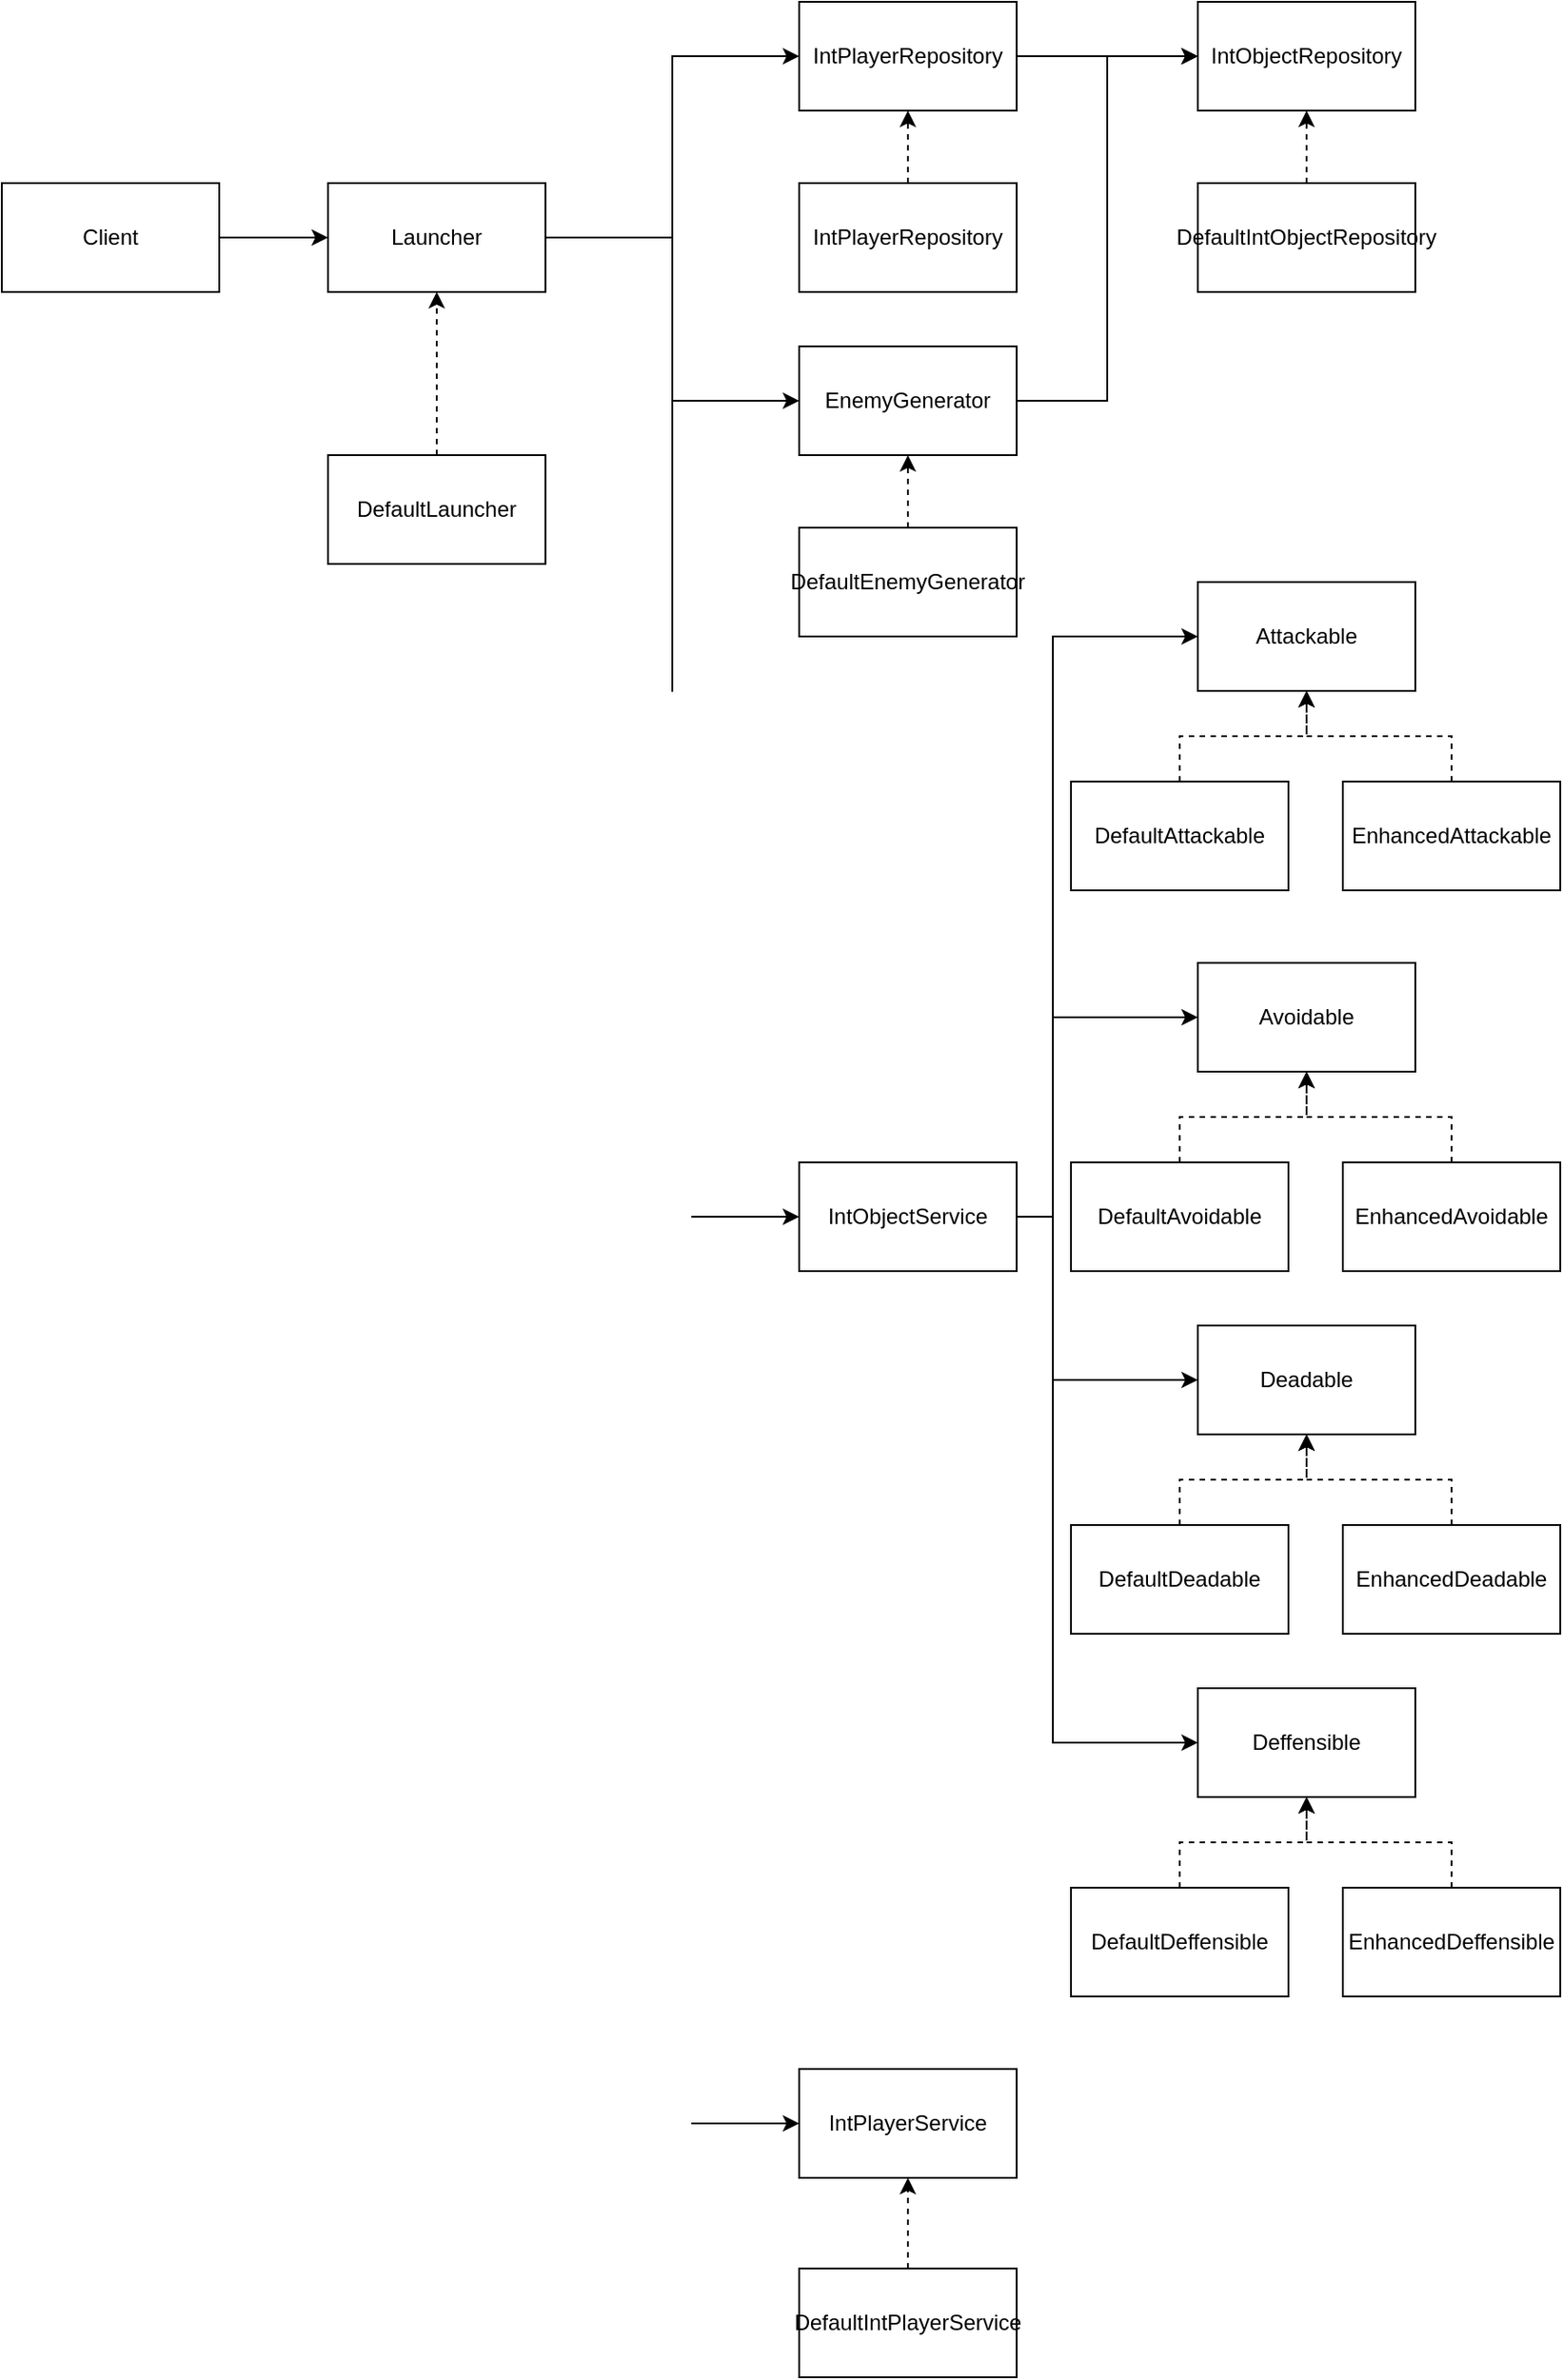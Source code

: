 <mxfile version="21.2.1" type="device">
  <diagram id="C5RBs43oDa-KdzZeNtuy" name="Page-1">
    <mxGraphModel dx="1687" dy="993" grid="1" gridSize="10" guides="1" tooltips="1" connect="1" arrows="1" fold="1" page="1" pageScale="1" pageWidth="827" pageHeight="1169" math="0" shadow="0">
      <root>
        <mxCell id="WIyWlLk6GJQsqaUBKTNV-0" />
        <mxCell id="WIyWlLk6GJQsqaUBKTNV-1" parent="WIyWlLk6GJQsqaUBKTNV-0" />
        <mxCell id="5CSAJulTpyOc8dR7FeEb-9" style="edgeStyle=orthogonalEdgeStyle;rounded=0;orthogonalLoop=1;jettySize=auto;html=1;exitX=1;exitY=0.5;exitDx=0;exitDy=0;entryX=0;entryY=0.5;entryDx=0;entryDy=0;" edge="1" parent="WIyWlLk6GJQsqaUBKTNV-1" source="5CSAJulTpyOc8dR7FeEb-0" target="5CSAJulTpyOc8dR7FeEb-8">
          <mxGeometry relative="1" as="geometry" />
        </mxCell>
        <mxCell id="5CSAJulTpyOc8dR7FeEb-10" style="edgeStyle=orthogonalEdgeStyle;rounded=0;orthogonalLoop=1;jettySize=auto;html=1;exitX=1;exitY=0.5;exitDx=0;exitDy=0;entryX=0;entryY=0.5;entryDx=0;entryDy=0;" edge="1" parent="WIyWlLk6GJQsqaUBKTNV-1" source="5CSAJulTpyOc8dR7FeEb-0" target="5CSAJulTpyOc8dR7FeEb-7">
          <mxGeometry relative="1" as="geometry" />
        </mxCell>
        <mxCell id="5CSAJulTpyOc8dR7FeEb-11" style="edgeStyle=orthogonalEdgeStyle;rounded=0;orthogonalLoop=1;jettySize=auto;html=1;entryX=0;entryY=0.5;entryDx=0;entryDy=0;" edge="1" parent="WIyWlLk6GJQsqaUBKTNV-1" source="5CSAJulTpyOc8dR7FeEb-0" target="5CSAJulTpyOc8dR7FeEb-5">
          <mxGeometry relative="1" as="geometry" />
        </mxCell>
        <mxCell id="5CSAJulTpyOc8dR7FeEb-12" style="edgeStyle=orthogonalEdgeStyle;rounded=0;orthogonalLoop=1;jettySize=auto;html=1;entryX=0;entryY=0.5;entryDx=0;entryDy=0;" edge="1" parent="WIyWlLk6GJQsqaUBKTNV-1" source="5CSAJulTpyOc8dR7FeEb-0" target="5CSAJulTpyOc8dR7FeEb-6">
          <mxGeometry relative="1" as="geometry" />
        </mxCell>
        <mxCell id="5CSAJulTpyOc8dR7FeEb-0" value="Launcher" style="rounded=0;whiteSpace=wrap;html=1;" vertex="1" parent="WIyWlLk6GJQsqaUBKTNV-1">
          <mxGeometry x="210" y="160" width="120" height="60" as="geometry" />
        </mxCell>
        <mxCell id="5CSAJulTpyOc8dR7FeEb-2" value="" style="edgeStyle=orthogonalEdgeStyle;rounded=0;orthogonalLoop=1;jettySize=auto;html=1;dashed=1;" edge="1" parent="WIyWlLk6GJQsqaUBKTNV-1" source="5CSAJulTpyOc8dR7FeEb-1" target="5CSAJulTpyOc8dR7FeEb-0">
          <mxGeometry relative="1" as="geometry" />
        </mxCell>
        <mxCell id="5CSAJulTpyOc8dR7FeEb-1" value="DefaultLauncher" style="rounded=0;whiteSpace=wrap;html=1;" vertex="1" parent="WIyWlLk6GJQsqaUBKTNV-1">
          <mxGeometry x="210" y="310" width="120" height="60" as="geometry" />
        </mxCell>
        <mxCell id="5CSAJulTpyOc8dR7FeEb-4" value="" style="edgeStyle=orthogonalEdgeStyle;rounded=0;orthogonalLoop=1;jettySize=auto;html=1;" edge="1" parent="WIyWlLk6GJQsqaUBKTNV-1" source="5CSAJulTpyOc8dR7FeEb-3" target="5CSAJulTpyOc8dR7FeEb-0">
          <mxGeometry relative="1" as="geometry" />
        </mxCell>
        <mxCell id="5CSAJulTpyOc8dR7FeEb-3" value="Client" style="rounded=0;whiteSpace=wrap;html=1;" vertex="1" parent="WIyWlLk6GJQsqaUBKTNV-1">
          <mxGeometry x="30" y="160" width="120" height="60" as="geometry" />
        </mxCell>
        <mxCell id="5CSAJulTpyOc8dR7FeEb-5" value="IntPlayerService" style="rounded=0;whiteSpace=wrap;html=1;" vertex="1" parent="WIyWlLk6GJQsqaUBKTNV-1">
          <mxGeometry x="470" y="1200" width="120" height="60" as="geometry" />
        </mxCell>
        <mxCell id="5CSAJulTpyOc8dR7FeEb-48" style="edgeStyle=orthogonalEdgeStyle;rounded=0;orthogonalLoop=1;jettySize=auto;html=1;entryX=0;entryY=0.5;entryDx=0;entryDy=0;" edge="1" parent="WIyWlLk6GJQsqaUBKTNV-1" source="5CSAJulTpyOc8dR7FeEb-6" target="5CSAJulTpyOc8dR7FeEb-15">
          <mxGeometry relative="1" as="geometry" />
        </mxCell>
        <mxCell id="5CSAJulTpyOc8dR7FeEb-6" value="IntPlayerRepository" style="rounded=0;whiteSpace=wrap;html=1;" vertex="1" parent="WIyWlLk6GJQsqaUBKTNV-1">
          <mxGeometry x="470" y="60" width="120" height="60" as="geometry" />
        </mxCell>
        <mxCell id="5CSAJulTpyOc8dR7FeEb-20" value="" style="edgeStyle=orthogonalEdgeStyle;rounded=0;orthogonalLoop=1;jettySize=auto;html=1;" edge="1" parent="WIyWlLk6GJQsqaUBKTNV-1" source="5CSAJulTpyOc8dR7FeEb-7" target="5CSAJulTpyOc8dR7FeEb-19">
          <mxGeometry relative="1" as="geometry">
            <Array as="points">
              <mxPoint x="610" y="730" />
              <mxPoint x="610" y="410" />
            </Array>
          </mxGeometry>
        </mxCell>
        <mxCell id="5CSAJulTpyOc8dR7FeEb-43" style="edgeStyle=orthogonalEdgeStyle;rounded=0;orthogonalLoop=1;jettySize=auto;html=1;entryX=0;entryY=0.5;entryDx=0;entryDy=0;exitX=1;exitY=0.5;exitDx=0;exitDy=0;" edge="1" parent="WIyWlLk6GJQsqaUBKTNV-1" source="5CSAJulTpyOc8dR7FeEb-7" target="5CSAJulTpyOc8dR7FeEb-28">
          <mxGeometry relative="1" as="geometry">
            <Array as="points">
              <mxPoint x="610" y="730" />
              <mxPoint x="610" y="620" />
            </Array>
          </mxGeometry>
        </mxCell>
        <mxCell id="5CSAJulTpyOc8dR7FeEb-44" style="edgeStyle=orthogonalEdgeStyle;rounded=0;orthogonalLoop=1;jettySize=auto;html=1;entryX=0;entryY=0.5;entryDx=0;entryDy=0;" edge="1" parent="WIyWlLk6GJQsqaUBKTNV-1" source="5CSAJulTpyOc8dR7FeEb-7" target="5CSAJulTpyOc8dR7FeEb-33">
          <mxGeometry relative="1" as="geometry">
            <Array as="points">
              <mxPoint x="610" y="730" />
              <mxPoint x="610" y="820" />
            </Array>
          </mxGeometry>
        </mxCell>
        <mxCell id="5CSAJulTpyOc8dR7FeEb-45" style="edgeStyle=orthogonalEdgeStyle;rounded=0;orthogonalLoop=1;jettySize=auto;html=1;exitX=1;exitY=0.5;exitDx=0;exitDy=0;entryX=0;entryY=0.5;entryDx=0;entryDy=0;" edge="1" parent="WIyWlLk6GJQsqaUBKTNV-1" source="5CSAJulTpyOc8dR7FeEb-7" target="5CSAJulTpyOc8dR7FeEb-38">
          <mxGeometry relative="1" as="geometry">
            <Array as="points">
              <mxPoint x="610" y="730" />
              <mxPoint x="610" y="1020" />
            </Array>
          </mxGeometry>
        </mxCell>
        <mxCell id="5CSAJulTpyOc8dR7FeEb-7" value="IntObjectService" style="rounded=0;whiteSpace=wrap;html=1;" vertex="1" parent="WIyWlLk6GJQsqaUBKTNV-1">
          <mxGeometry x="470" y="700" width="120" height="60" as="geometry" />
        </mxCell>
        <mxCell id="5CSAJulTpyOc8dR7FeEb-16" style="edgeStyle=orthogonalEdgeStyle;rounded=0;orthogonalLoop=1;jettySize=auto;html=1;entryX=0;entryY=0.5;entryDx=0;entryDy=0;" edge="1" parent="WIyWlLk6GJQsqaUBKTNV-1" source="5CSAJulTpyOc8dR7FeEb-8" target="5CSAJulTpyOc8dR7FeEb-15">
          <mxGeometry relative="1" as="geometry" />
        </mxCell>
        <mxCell id="5CSAJulTpyOc8dR7FeEb-8" value="EnemyGenerator" style="rounded=0;whiteSpace=wrap;html=1;" vertex="1" parent="WIyWlLk6GJQsqaUBKTNV-1">
          <mxGeometry x="470" y="250" width="120" height="60" as="geometry" />
        </mxCell>
        <mxCell id="5CSAJulTpyOc8dR7FeEb-14" value="" style="edgeStyle=orthogonalEdgeStyle;rounded=0;orthogonalLoop=1;jettySize=auto;html=1;dashed=1;" edge="1" parent="WIyWlLk6GJQsqaUBKTNV-1" source="5CSAJulTpyOc8dR7FeEb-13" target="5CSAJulTpyOc8dR7FeEb-8">
          <mxGeometry relative="1" as="geometry" />
        </mxCell>
        <mxCell id="5CSAJulTpyOc8dR7FeEb-13" value="DefaultEnemyGenerator" style="rounded=0;whiteSpace=wrap;html=1;" vertex="1" parent="WIyWlLk6GJQsqaUBKTNV-1">
          <mxGeometry x="470" y="350" width="120" height="60" as="geometry" />
        </mxCell>
        <mxCell id="5CSAJulTpyOc8dR7FeEb-15" value="IntObjectRepository" style="rounded=0;whiteSpace=wrap;html=1;" vertex="1" parent="WIyWlLk6GJQsqaUBKTNV-1">
          <mxGeometry x="690" y="60" width="120" height="60" as="geometry" />
        </mxCell>
        <mxCell id="5CSAJulTpyOc8dR7FeEb-18" value="" style="edgeStyle=orthogonalEdgeStyle;rounded=0;orthogonalLoop=1;jettySize=auto;html=1;dashed=1;" edge="1" parent="WIyWlLk6GJQsqaUBKTNV-1" source="5CSAJulTpyOc8dR7FeEb-17" target="5CSAJulTpyOc8dR7FeEb-15">
          <mxGeometry relative="1" as="geometry" />
        </mxCell>
        <mxCell id="5CSAJulTpyOc8dR7FeEb-17" value="DefaultIntObjectRepository" style="rounded=0;whiteSpace=wrap;html=1;" vertex="1" parent="WIyWlLk6GJQsqaUBKTNV-1">
          <mxGeometry x="690" y="160" width="120" height="60" as="geometry" />
        </mxCell>
        <mxCell id="5CSAJulTpyOc8dR7FeEb-19" value="Attackable" style="rounded=0;whiteSpace=wrap;html=1;" vertex="1" parent="WIyWlLk6GJQsqaUBKTNV-1">
          <mxGeometry x="690" y="380" width="120" height="60" as="geometry" />
        </mxCell>
        <mxCell id="5CSAJulTpyOc8dR7FeEb-25" style="edgeStyle=orthogonalEdgeStyle;rounded=0;orthogonalLoop=1;jettySize=auto;html=1;entryX=0.5;entryY=1;entryDx=0;entryDy=0;dashed=1;" edge="1" parent="WIyWlLk6GJQsqaUBKTNV-1" source="5CSAJulTpyOc8dR7FeEb-24" target="5CSAJulTpyOc8dR7FeEb-19">
          <mxGeometry relative="1" as="geometry" />
        </mxCell>
        <mxCell id="5CSAJulTpyOc8dR7FeEb-24" value="DefaultAttackable" style="rounded=0;whiteSpace=wrap;html=1;" vertex="1" parent="WIyWlLk6GJQsqaUBKTNV-1">
          <mxGeometry x="620" y="490" width="120" height="60" as="geometry" />
        </mxCell>
        <mxCell id="5CSAJulTpyOc8dR7FeEb-27" style="edgeStyle=orthogonalEdgeStyle;rounded=0;orthogonalLoop=1;jettySize=auto;html=1;entryX=0.5;entryY=1;entryDx=0;entryDy=0;dashed=1;" edge="1" parent="WIyWlLk6GJQsqaUBKTNV-1" source="5CSAJulTpyOc8dR7FeEb-26" target="5CSAJulTpyOc8dR7FeEb-19">
          <mxGeometry relative="1" as="geometry" />
        </mxCell>
        <mxCell id="5CSAJulTpyOc8dR7FeEb-26" value="EnhancedAttackable" style="rounded=0;whiteSpace=wrap;html=1;" vertex="1" parent="WIyWlLk6GJQsqaUBKTNV-1">
          <mxGeometry x="770" y="490" width="120" height="60" as="geometry" />
        </mxCell>
        <mxCell id="5CSAJulTpyOc8dR7FeEb-28" value="Avoidable" style="rounded=0;whiteSpace=wrap;html=1;" vertex="1" parent="WIyWlLk6GJQsqaUBKTNV-1">
          <mxGeometry x="690" y="590" width="120" height="60" as="geometry" />
        </mxCell>
        <mxCell id="5CSAJulTpyOc8dR7FeEb-29" style="edgeStyle=orthogonalEdgeStyle;rounded=0;orthogonalLoop=1;jettySize=auto;html=1;entryX=0.5;entryY=1;entryDx=0;entryDy=0;dashed=1;" edge="1" parent="WIyWlLk6GJQsqaUBKTNV-1" source="5CSAJulTpyOc8dR7FeEb-30" target="5CSAJulTpyOc8dR7FeEb-28">
          <mxGeometry relative="1" as="geometry" />
        </mxCell>
        <mxCell id="5CSAJulTpyOc8dR7FeEb-30" value="DefaultAvoidable" style="rounded=0;whiteSpace=wrap;html=1;" vertex="1" parent="WIyWlLk6GJQsqaUBKTNV-1">
          <mxGeometry x="620" y="700" width="120" height="60" as="geometry" />
        </mxCell>
        <mxCell id="5CSAJulTpyOc8dR7FeEb-31" style="edgeStyle=orthogonalEdgeStyle;rounded=0;orthogonalLoop=1;jettySize=auto;html=1;entryX=0.5;entryY=1;entryDx=0;entryDy=0;dashed=1;" edge="1" parent="WIyWlLk6GJQsqaUBKTNV-1" source="5CSAJulTpyOc8dR7FeEb-32" target="5CSAJulTpyOc8dR7FeEb-28">
          <mxGeometry relative="1" as="geometry" />
        </mxCell>
        <mxCell id="5CSAJulTpyOc8dR7FeEb-32" value="EnhancedAvoidable" style="rounded=0;whiteSpace=wrap;html=1;" vertex="1" parent="WIyWlLk6GJQsqaUBKTNV-1">
          <mxGeometry x="770" y="700" width="120" height="60" as="geometry" />
        </mxCell>
        <mxCell id="5CSAJulTpyOc8dR7FeEb-33" value="Deadable" style="rounded=0;whiteSpace=wrap;html=1;" vertex="1" parent="WIyWlLk6GJQsqaUBKTNV-1">
          <mxGeometry x="690" y="790" width="120" height="60" as="geometry" />
        </mxCell>
        <mxCell id="5CSAJulTpyOc8dR7FeEb-34" style="edgeStyle=orthogonalEdgeStyle;rounded=0;orthogonalLoop=1;jettySize=auto;html=1;entryX=0.5;entryY=1;entryDx=0;entryDy=0;dashed=1;" edge="1" parent="WIyWlLk6GJQsqaUBKTNV-1" source="5CSAJulTpyOc8dR7FeEb-35" target="5CSAJulTpyOc8dR7FeEb-33">
          <mxGeometry relative="1" as="geometry" />
        </mxCell>
        <mxCell id="5CSAJulTpyOc8dR7FeEb-35" value="DefaultDeadable" style="rounded=0;whiteSpace=wrap;html=1;" vertex="1" parent="WIyWlLk6GJQsqaUBKTNV-1">
          <mxGeometry x="620" y="900" width="120" height="60" as="geometry" />
        </mxCell>
        <mxCell id="5CSAJulTpyOc8dR7FeEb-36" style="edgeStyle=orthogonalEdgeStyle;rounded=0;orthogonalLoop=1;jettySize=auto;html=1;entryX=0.5;entryY=1;entryDx=0;entryDy=0;dashed=1;" edge="1" parent="WIyWlLk6GJQsqaUBKTNV-1" source="5CSAJulTpyOc8dR7FeEb-37" target="5CSAJulTpyOc8dR7FeEb-33">
          <mxGeometry relative="1" as="geometry" />
        </mxCell>
        <mxCell id="5CSAJulTpyOc8dR7FeEb-37" value="EnhancedDeadable" style="rounded=0;whiteSpace=wrap;html=1;" vertex="1" parent="WIyWlLk6GJQsqaUBKTNV-1">
          <mxGeometry x="770" y="900" width="120" height="60" as="geometry" />
        </mxCell>
        <mxCell id="5CSAJulTpyOc8dR7FeEb-38" value="Deffensible" style="rounded=0;whiteSpace=wrap;html=1;" vertex="1" parent="WIyWlLk6GJQsqaUBKTNV-1">
          <mxGeometry x="690" y="990" width="120" height="60" as="geometry" />
        </mxCell>
        <mxCell id="5CSAJulTpyOc8dR7FeEb-39" style="edgeStyle=orthogonalEdgeStyle;rounded=0;orthogonalLoop=1;jettySize=auto;html=1;entryX=0.5;entryY=1;entryDx=0;entryDy=0;dashed=1;" edge="1" parent="WIyWlLk6GJQsqaUBKTNV-1" source="5CSAJulTpyOc8dR7FeEb-40" target="5CSAJulTpyOc8dR7FeEb-38">
          <mxGeometry relative="1" as="geometry" />
        </mxCell>
        <mxCell id="5CSAJulTpyOc8dR7FeEb-40" value="DefaultDeffensible" style="rounded=0;whiteSpace=wrap;html=1;" vertex="1" parent="WIyWlLk6GJQsqaUBKTNV-1">
          <mxGeometry x="620" y="1100" width="120" height="60" as="geometry" />
        </mxCell>
        <mxCell id="5CSAJulTpyOc8dR7FeEb-41" style="edgeStyle=orthogonalEdgeStyle;rounded=0;orthogonalLoop=1;jettySize=auto;html=1;entryX=0.5;entryY=1;entryDx=0;entryDy=0;dashed=1;" edge="1" parent="WIyWlLk6GJQsqaUBKTNV-1" source="5CSAJulTpyOc8dR7FeEb-42" target="5CSAJulTpyOc8dR7FeEb-38">
          <mxGeometry relative="1" as="geometry" />
        </mxCell>
        <mxCell id="5CSAJulTpyOc8dR7FeEb-42" value="EnhancedDeffensible" style="rounded=0;whiteSpace=wrap;html=1;" vertex="1" parent="WIyWlLk6GJQsqaUBKTNV-1">
          <mxGeometry x="770" y="1100" width="120" height="60" as="geometry" />
        </mxCell>
        <mxCell id="5CSAJulTpyOc8dR7FeEb-47" value="" style="edgeStyle=orthogonalEdgeStyle;rounded=0;orthogonalLoop=1;jettySize=auto;html=1;dashed=1;" edge="1" parent="WIyWlLk6GJQsqaUBKTNV-1" source="5CSAJulTpyOc8dR7FeEb-46" target="5CSAJulTpyOc8dR7FeEb-5">
          <mxGeometry relative="1" as="geometry" />
        </mxCell>
        <mxCell id="5CSAJulTpyOc8dR7FeEb-46" value="DefaultIntPlayerService" style="rounded=0;whiteSpace=wrap;html=1;" vertex="1" parent="WIyWlLk6GJQsqaUBKTNV-1">
          <mxGeometry x="470" y="1310" width="120" height="60" as="geometry" />
        </mxCell>
        <mxCell id="5CSAJulTpyOc8dR7FeEb-50" value="" style="edgeStyle=orthogonalEdgeStyle;rounded=0;orthogonalLoop=1;jettySize=auto;html=1;dashed=1;" edge="1" parent="WIyWlLk6GJQsqaUBKTNV-1" source="5CSAJulTpyOc8dR7FeEb-49" target="5CSAJulTpyOc8dR7FeEb-6">
          <mxGeometry relative="1" as="geometry" />
        </mxCell>
        <mxCell id="5CSAJulTpyOc8dR7FeEb-49" value="IntPlayerRepository" style="rounded=0;whiteSpace=wrap;html=1;" vertex="1" parent="WIyWlLk6GJQsqaUBKTNV-1">
          <mxGeometry x="470" y="160" width="120" height="60" as="geometry" />
        </mxCell>
      </root>
    </mxGraphModel>
  </diagram>
</mxfile>
